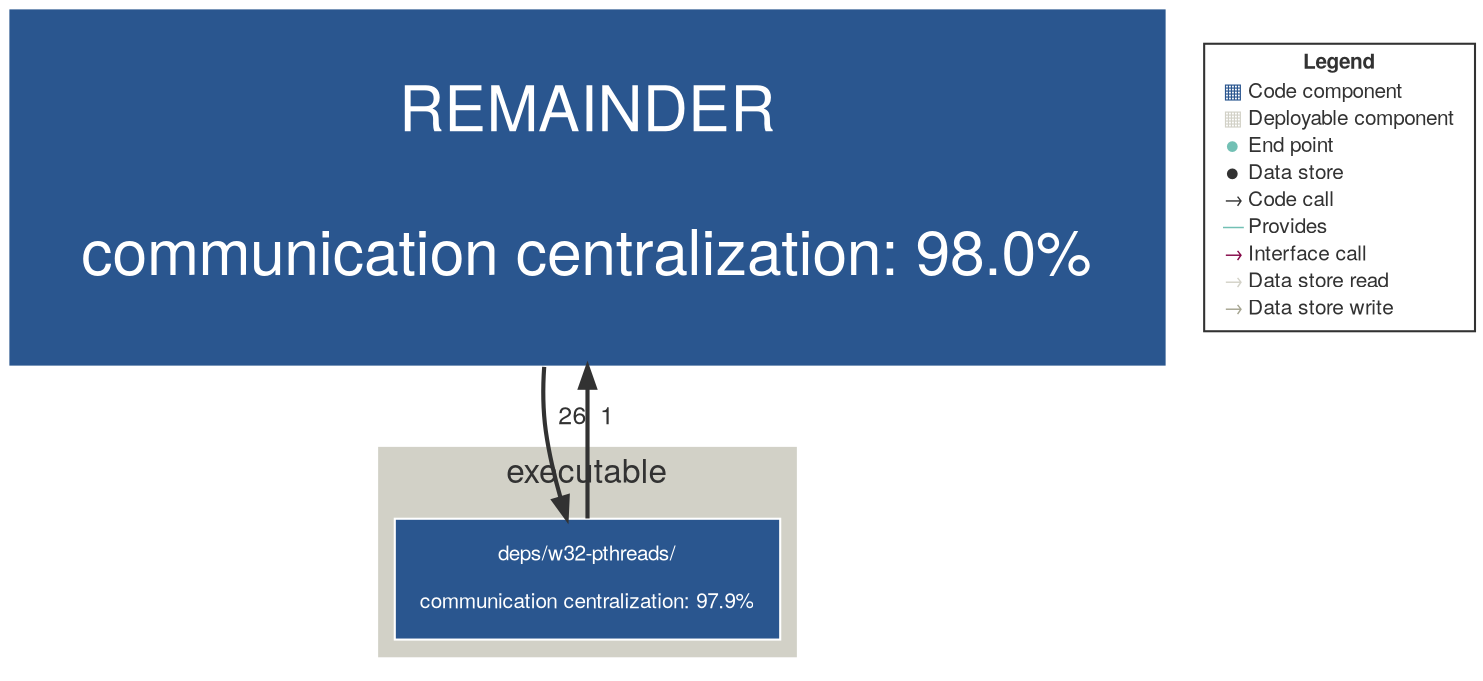digraph "Graph" {
compound=true
rankdir=TD
"REMAINDER@NOT_DEPLOYED" [ shape="box" style="filled" fillcolor="#2A568F" penwidth="1" color="#FFFFFF" fontname="Helvetica Neue" fontcolor="#FFFFFF" fontsize="30" margin="0.48" label="REMAINDER

communication centralization: 98.0%" ]
subgraph "cluster-deps/w32-pthreads/" {
style="filled"
color="#D2D1C7"
fontname="Helvetica Neue"
fontsize="16"
fontcolor="#323232"
label="executable"
"deps/w32-pthreads/@deps/w32-pthreads/" [ shape="box" style="filled" fillcolor="#2A568F" penwidth="1" color="#FFFFFF" fontname="Helvetica Neue" fontcolor="#FFFFFF" fontsize="10" margin="0.16" label="deps/w32-pthreads/

communication centralization: 97.9%" ]
}
"REMAINDER@NOT_DEPLOYED" -> "deps/w32-pthreads/@deps/w32-pthreads/" [ penwidth="2" color="#323232" fontcolor="#323232" fontname="Helvetica Neue" fontsize="12" label="  26" ]
"deps/w32-pthreads/@deps/w32-pthreads/" -> "REMAINDER@NOT_DEPLOYED" [ penwidth="2" color="#323232" fontcolor="#323232" fontname="Helvetica Neue" fontsize="12" label="  1" ]
"LEGEND" [ shape="box" style="filled" fillcolor="#FFFFFF" penwidth="1" color="#323232" fontname="Helvetica Neue" fontcolor="#323232" fontsize="10" label=<<TABLE BORDER="0" CELLPADDING="1" CELLSPACING="0">
<TR><TD COLSPAN="2"><B>Legend</B></TD></TR>
<TR><TD><FONT COLOR="#2A568F">&#9638;</FONT></TD><TD ALIGN="left">Code component</TD></TR>
<TR><TD><FONT COLOR="#D2D1C7">&#9638;</FONT></TD><TD ALIGN="left">Deployable component</TD></TR>
<TR><TD><FONT COLOR="#72C0B4">&#9679;</FONT></TD><TD ALIGN="left">End point</TD></TR>
<TR><TD><FONT COLOR="#323232">&#9679;</FONT></TD><TD ALIGN="left">Data store</TD></TR>
<TR><TD><FONT COLOR="#323232">&rarr;</FONT></TD><TD ALIGN="left">Code call</TD></TR>
<TR><TD><FONT COLOR="#72C0B4">&#8212;</FONT></TD><TD ALIGN="left">Provides</TD></TR>
<TR><TD><FONT COLOR="#820445">&rarr;</FONT></TD><TD ALIGN="left">Interface call</TD></TR>
<TR><TD><FONT COLOR="#D2D1C7">&rarr;</FONT></TD><TD ALIGN="left">Data store read</TD></TR>
<TR><TD><FONT COLOR="#A4A38F">&rarr;</FONT></TD><TD ALIGN="left">Data store write</TD></TR>
</TABLE>
>  ]
}
